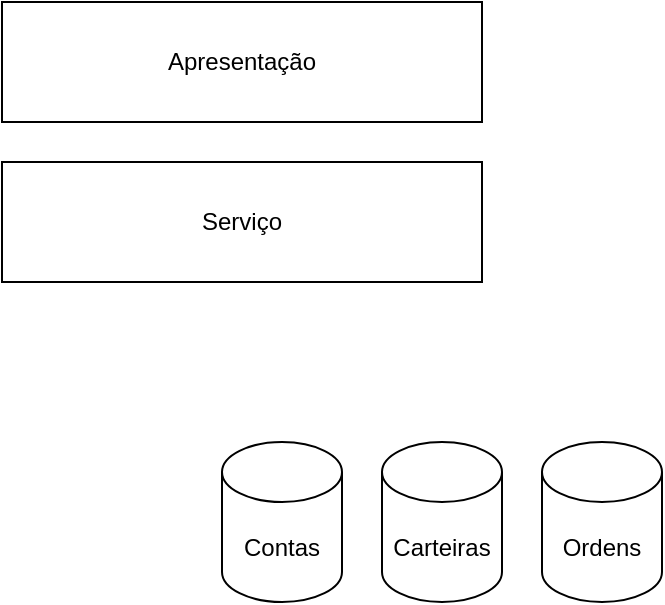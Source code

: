 <mxfile version="27.1.3">
  <diagram name="Página-1" id="UHP8KoE6OQJ-WlmkD4yu">
    <mxGraphModel dx="976" dy="581" grid="1" gridSize="10" guides="1" tooltips="1" connect="1" arrows="1" fold="1" page="1" pageScale="1" pageWidth="827" pageHeight="1169" math="0" shadow="0">
      <root>
        <mxCell id="0" />
        <mxCell id="1" parent="0" />
        <mxCell id="q9fS3ItxpdOewd0Ejl6x-1" value="Apresentação" style="rounded=0;whiteSpace=wrap;html=1;" vertex="1" parent="1">
          <mxGeometry x="270" y="40" width="240" height="60" as="geometry" />
        </mxCell>
        <mxCell id="q9fS3ItxpdOewd0Ejl6x-2" value="Serviço" style="rounded=0;whiteSpace=wrap;html=1;" vertex="1" parent="1">
          <mxGeometry x="270" y="120" width="240" height="60" as="geometry" />
        </mxCell>
        <mxCell id="q9fS3ItxpdOewd0Ejl6x-3" value="Contas" style="shape=cylinder3;whiteSpace=wrap;html=1;boundedLbl=1;backgroundOutline=1;size=15;" vertex="1" parent="1">
          <mxGeometry x="380" y="260" width="60" height="80" as="geometry" />
        </mxCell>
        <mxCell id="q9fS3ItxpdOewd0Ejl6x-4" value="Carteiras" style="shape=cylinder3;whiteSpace=wrap;html=1;boundedLbl=1;backgroundOutline=1;size=15;" vertex="1" parent="1">
          <mxGeometry x="460" y="260" width="60" height="80" as="geometry" />
        </mxCell>
        <mxCell id="q9fS3ItxpdOewd0Ejl6x-5" value="Ordens" style="shape=cylinder3;whiteSpace=wrap;html=1;boundedLbl=1;backgroundOutline=1;size=15;" vertex="1" parent="1">
          <mxGeometry x="540" y="260" width="60" height="80" as="geometry" />
        </mxCell>
      </root>
    </mxGraphModel>
  </diagram>
</mxfile>
